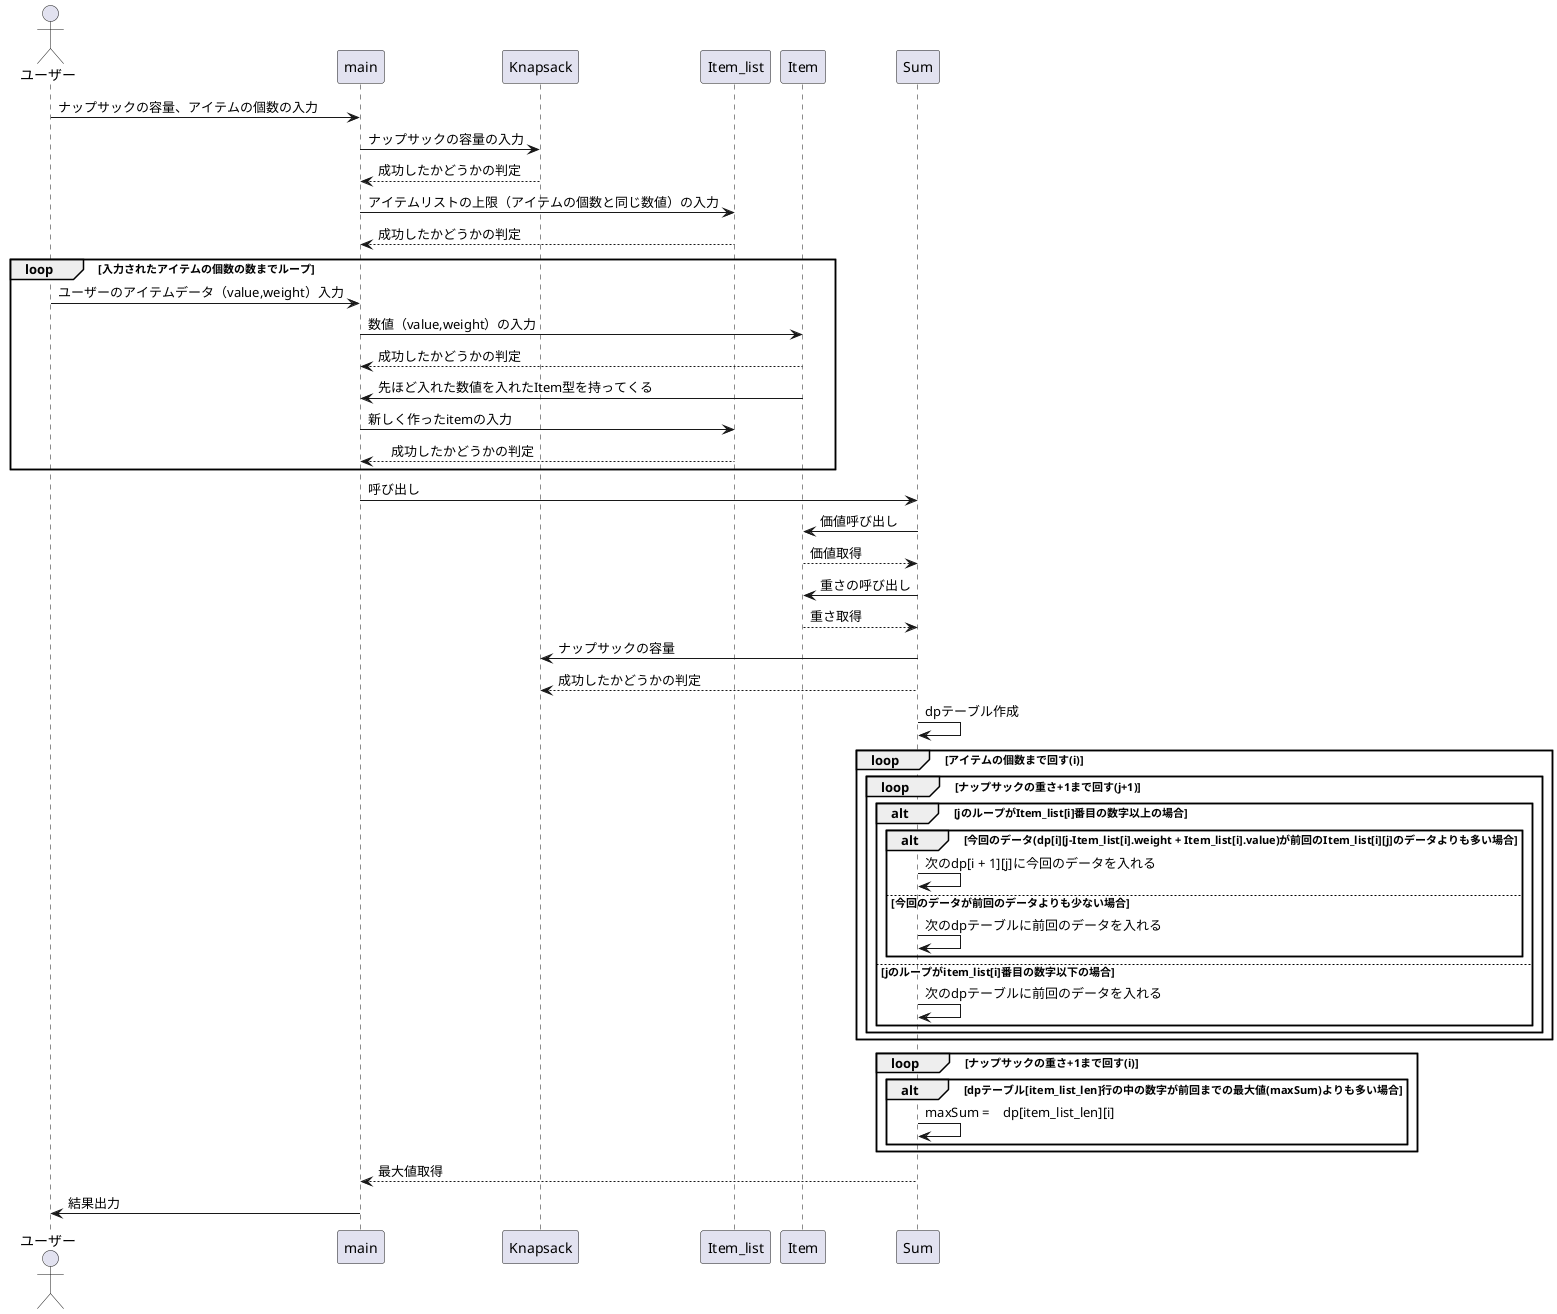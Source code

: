 @startuml

Actor "ユーザー" as User

User -> main: ナップサックの容量、アイテムの個数の入力
main -> Knapsack: ナップサックの容量の入力
main <-- Knapsack: 成功したかどうかの判定
main -> Item_list: アイテムリストの上限（アイテムの個数と同じ数値）の入力
main <-- Item_list: 成功したかどうかの判定

loop 入力されたアイテムの個数の数までループ
    User -> main: ユーザーのアイテムデータ（value,weight）入力
    main -> Item: 数値（value,weight）の入力
    main <-- Item: 成功したかどうかの判定
    main <- Item: 先ほど入れた数値を入れたItem型を持ってくる
    main -> Item_list: 新しく作ったitemの入力
    main <-- Item_list:　成功したかどうかの判定
end
main -> Sum: 呼び出し
Sum -> Item: 価値呼び出し
Sum <-- Item: 価値取得
Sum -> Item: 重さの呼び出し
Sum <-- Item: 重さ取得
Sum -> Knapsack:ナップサックの容量
Knapsack <-- Sum: 成功したかどうかの判定

Sum -> Sum: dpテーブル作成
loop アイテムの個数まで回す(i)
    loop ナップサックの重さ+1まで回す(j+1)
        alt jのループがItem_list[i]番目の数字以上の場合            
            alt 今回のデータ(dp[i][j-Item_list[i].weight + Item_list[i].value)が前回のItem_list[i][j]のデータよりも多い場合
                Sum -> Sum:次のdp[i + 1][j]に今回のデータを入れる
            else 今回のデータが前回のデータよりも少ない場合
                Sum -> Sum:次のdpテーブルに前回のデータを入れる
            end
        else jのループがitem_list[i]番目の数字以下の場合
            Sum -> Sum:次のdpテーブルに前回のデータを入れる
        end
    end
end

loop ナップサックの重さ+1まで回す(i)
    alt dpテーブル[item_list_len]行の中の数字が前回までの最大値(maxSum)よりも多い場合
        Sum -> Sum: maxSum =　dp[item_list_len][i]
    end
end

main <-- Sum: 最大値取得
main -> User: 結果出力

@enduml